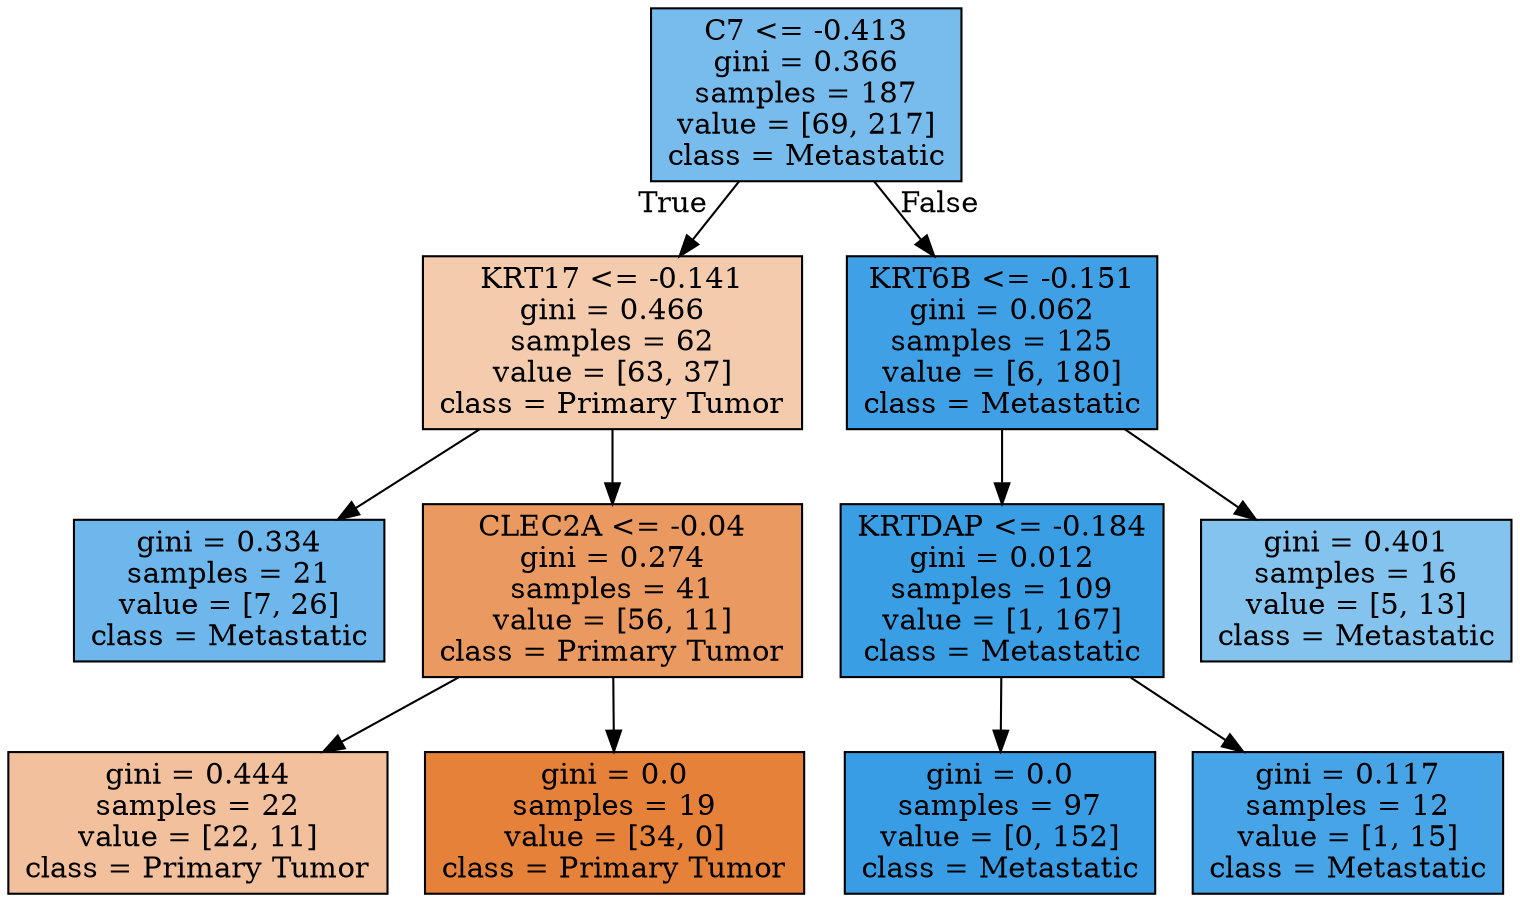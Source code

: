 digraph Tree {
node [shape=box, style="filled", color="black"] ;
0 [label="C7 <= -0.413\ngini = 0.366\nsamples = 187\nvalue = [69, 217]\nclass = Metastatic", fillcolor="#78bced"] ;
1 [label="KRT17 <= -0.141\ngini = 0.466\nsamples = 62\nvalue = [63, 37]\nclass = Primary Tumor", fillcolor="#f4cbad"] ;
0 -> 1 [labeldistance=2.5, labelangle=45, headlabel="True"] ;
2 [label="gini = 0.334\nsamples = 21\nvalue = [7, 26]\nclass = Metastatic", fillcolor="#6eb7ec"] ;
1 -> 2 ;
3 [label="CLEC2A <= -0.04\ngini = 0.274\nsamples = 41\nvalue = [56, 11]\nclass = Primary Tumor", fillcolor="#ea9a60"] ;
1 -> 3 ;
4 [label="gini = 0.444\nsamples = 22\nvalue = [22, 11]\nclass = Primary Tumor", fillcolor="#f2c09c"] ;
3 -> 4 ;
5 [label="gini = 0.0\nsamples = 19\nvalue = [34, 0]\nclass = Primary Tumor", fillcolor="#e58139"] ;
3 -> 5 ;
6 [label="KRT6B <= -0.151\ngini = 0.062\nsamples = 125\nvalue = [6, 180]\nclass = Metastatic", fillcolor="#40a0e6"] ;
0 -> 6 [labeldistance=2.5, labelangle=-45, headlabel="False"] ;
7 [label="KRTDAP <= -0.184\ngini = 0.012\nsamples = 109\nvalue = [1, 167]\nclass = Metastatic", fillcolor="#3a9ee5"] ;
6 -> 7 ;
8 [label="gini = 0.0\nsamples = 97\nvalue = [0, 152]\nclass = Metastatic", fillcolor="#399de5"] ;
7 -> 8 ;
9 [label="gini = 0.117\nsamples = 12\nvalue = [1, 15]\nclass = Metastatic", fillcolor="#46a4e7"] ;
7 -> 9 ;
10 [label="gini = 0.401\nsamples = 16\nvalue = [5, 13]\nclass = Metastatic", fillcolor="#85c3ef"] ;
6 -> 10 ;
}